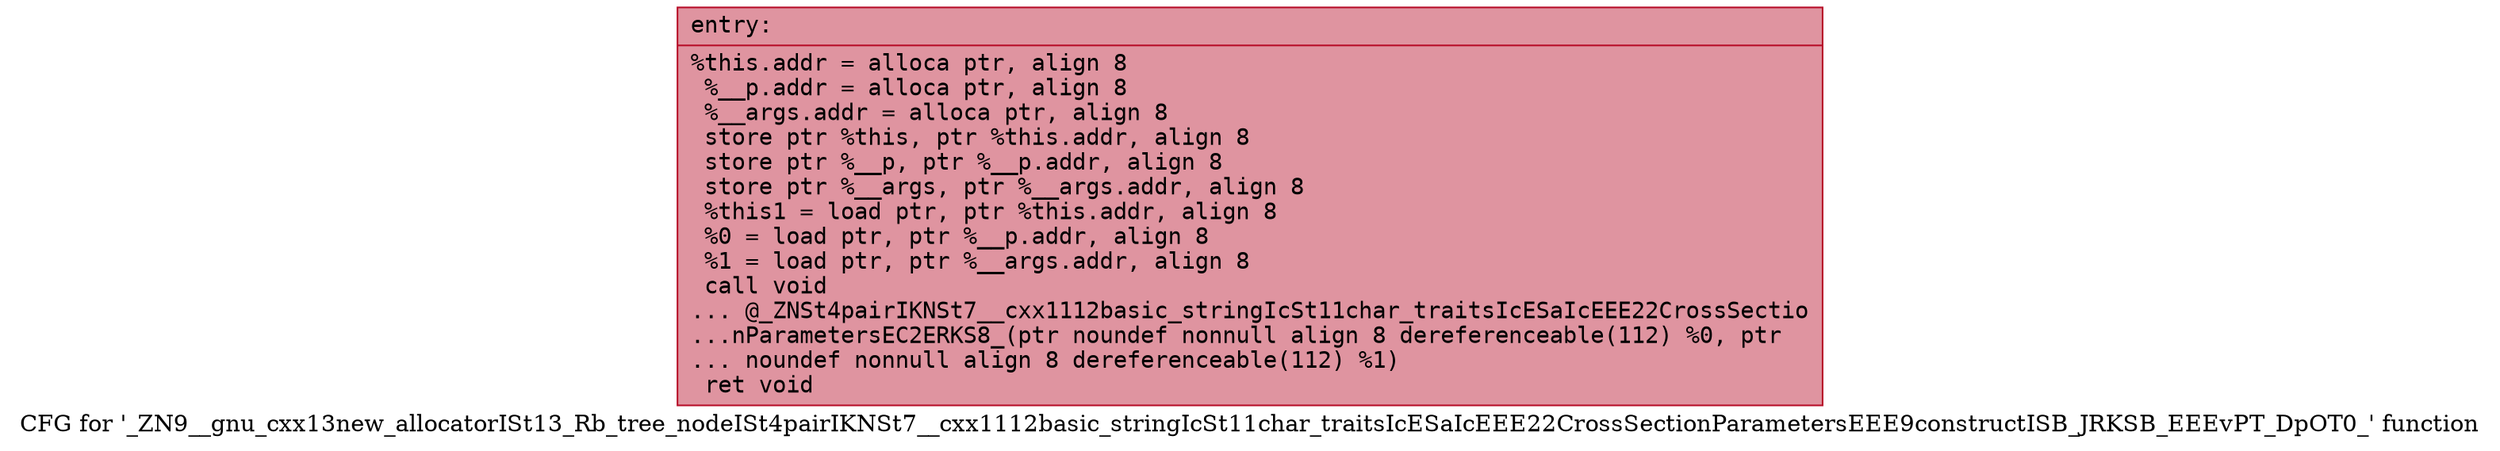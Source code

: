 digraph "CFG for '_ZN9__gnu_cxx13new_allocatorISt13_Rb_tree_nodeISt4pairIKNSt7__cxx1112basic_stringIcSt11char_traitsIcESaIcEEE22CrossSectionParametersEEE9constructISB_JRKSB_EEEvPT_DpOT0_' function" {
	label="CFG for '_ZN9__gnu_cxx13new_allocatorISt13_Rb_tree_nodeISt4pairIKNSt7__cxx1112basic_stringIcSt11char_traitsIcESaIcEEE22CrossSectionParametersEEE9constructISB_JRKSB_EEEvPT_DpOT0_' function";

	Node0x564271a164f0 [shape=record,color="#b70d28ff", style=filled, fillcolor="#b70d2870" fontname="Courier",label="{entry:\l|  %this.addr = alloca ptr, align 8\l  %__p.addr = alloca ptr, align 8\l  %__args.addr = alloca ptr, align 8\l  store ptr %this, ptr %this.addr, align 8\l  store ptr %__p, ptr %__p.addr, align 8\l  store ptr %__args, ptr %__args.addr, align 8\l  %this1 = load ptr, ptr %this.addr, align 8\l  %0 = load ptr, ptr %__p.addr, align 8\l  %1 = load ptr, ptr %__args.addr, align 8\l  call void\l... @_ZNSt4pairIKNSt7__cxx1112basic_stringIcSt11char_traitsIcESaIcEEE22CrossSectio\l...nParametersEC2ERKS8_(ptr noundef nonnull align 8 dereferenceable(112) %0, ptr\l... noundef nonnull align 8 dereferenceable(112) %1)\l  ret void\l}"];
}
